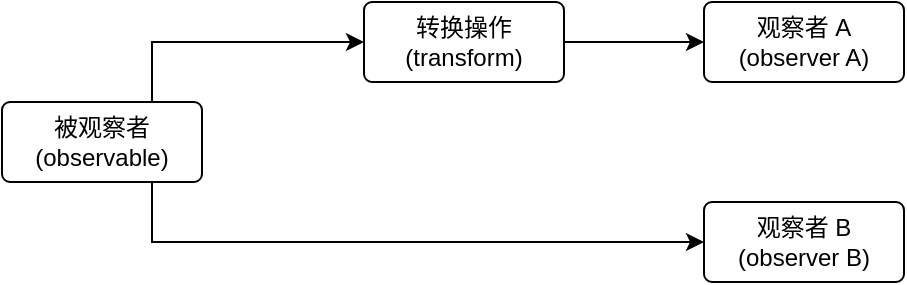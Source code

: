 <mxfile version="13.6.2" type="github">
  <diagram id="I1MLpo-QpEjnKgtQSGEt" name="Page-1">
    <mxGraphModel dx="921" dy="600" grid="0" gridSize="10" guides="1" tooltips="1" connect="1" arrows="1" fold="1" page="1" pageScale="1" pageWidth="850" pageHeight="1100" math="0" shadow="0">
      <root>
        <mxCell id="0" />
        <mxCell id="1" parent="0" />
        <mxCell id="DlmeDYr8y5-AvEPjwVNZ-5" style="edgeStyle=orthogonalEdgeStyle;rounded=0;orthogonalLoop=1;jettySize=auto;html=1;exitX=0.75;exitY=0;exitDx=0;exitDy=0;entryX=0;entryY=0.5;entryDx=0;entryDy=0;" edge="1" parent="1" source="DlmeDYr8y5-AvEPjwVNZ-1" target="DlmeDYr8y5-AvEPjwVNZ-4">
          <mxGeometry relative="1" as="geometry" />
        </mxCell>
        <mxCell id="DlmeDYr8y5-AvEPjwVNZ-7" style="edgeStyle=orthogonalEdgeStyle;rounded=0;orthogonalLoop=1;jettySize=auto;html=1;exitX=0.75;exitY=1;exitDx=0;exitDy=0;entryX=0;entryY=0.5;entryDx=0;entryDy=0;" edge="1" parent="1" source="DlmeDYr8y5-AvEPjwVNZ-1" target="DlmeDYr8y5-AvEPjwVNZ-3">
          <mxGeometry relative="1" as="geometry" />
        </mxCell>
        <mxCell id="DlmeDYr8y5-AvEPjwVNZ-1" value="被观察者&lt;br&gt;(observable)" style="rounded=1;arcSize=10;whiteSpace=wrap;html=1;align=center;" vertex="1" parent="1">
          <mxGeometry x="129" y="350" width="100" height="40" as="geometry" />
        </mxCell>
        <mxCell id="DlmeDYr8y5-AvEPjwVNZ-2" value="&lt;div&gt;观察者 A&lt;/div&gt;(observer A)" style="rounded=1;arcSize=10;whiteSpace=wrap;html=1;align=center;" vertex="1" parent="1">
          <mxGeometry x="480" y="300" width="100" height="40" as="geometry" />
        </mxCell>
        <mxCell id="DlmeDYr8y5-AvEPjwVNZ-3" value="&lt;div&gt;观察者 B&lt;br&gt;(observer B)&lt;/div&gt;" style="rounded=1;arcSize=10;whiteSpace=wrap;html=1;align=center;" vertex="1" parent="1">
          <mxGeometry x="480" y="400" width="100" height="40" as="geometry" />
        </mxCell>
        <mxCell id="DlmeDYr8y5-AvEPjwVNZ-6" style="edgeStyle=orthogonalEdgeStyle;rounded=0;orthogonalLoop=1;jettySize=auto;html=1;exitX=1;exitY=0.5;exitDx=0;exitDy=0;entryX=0;entryY=0.5;entryDx=0;entryDy=0;" edge="1" parent="1" source="DlmeDYr8y5-AvEPjwVNZ-4" target="DlmeDYr8y5-AvEPjwVNZ-2">
          <mxGeometry relative="1" as="geometry" />
        </mxCell>
        <mxCell id="DlmeDYr8y5-AvEPjwVNZ-4" value="转换操作&lt;br&gt;(transform)" style="rounded=1;arcSize=10;whiteSpace=wrap;html=1;align=center;" vertex="1" parent="1">
          <mxGeometry x="310" y="300" width="100" height="40" as="geometry" />
        </mxCell>
      </root>
    </mxGraphModel>
  </diagram>
</mxfile>
